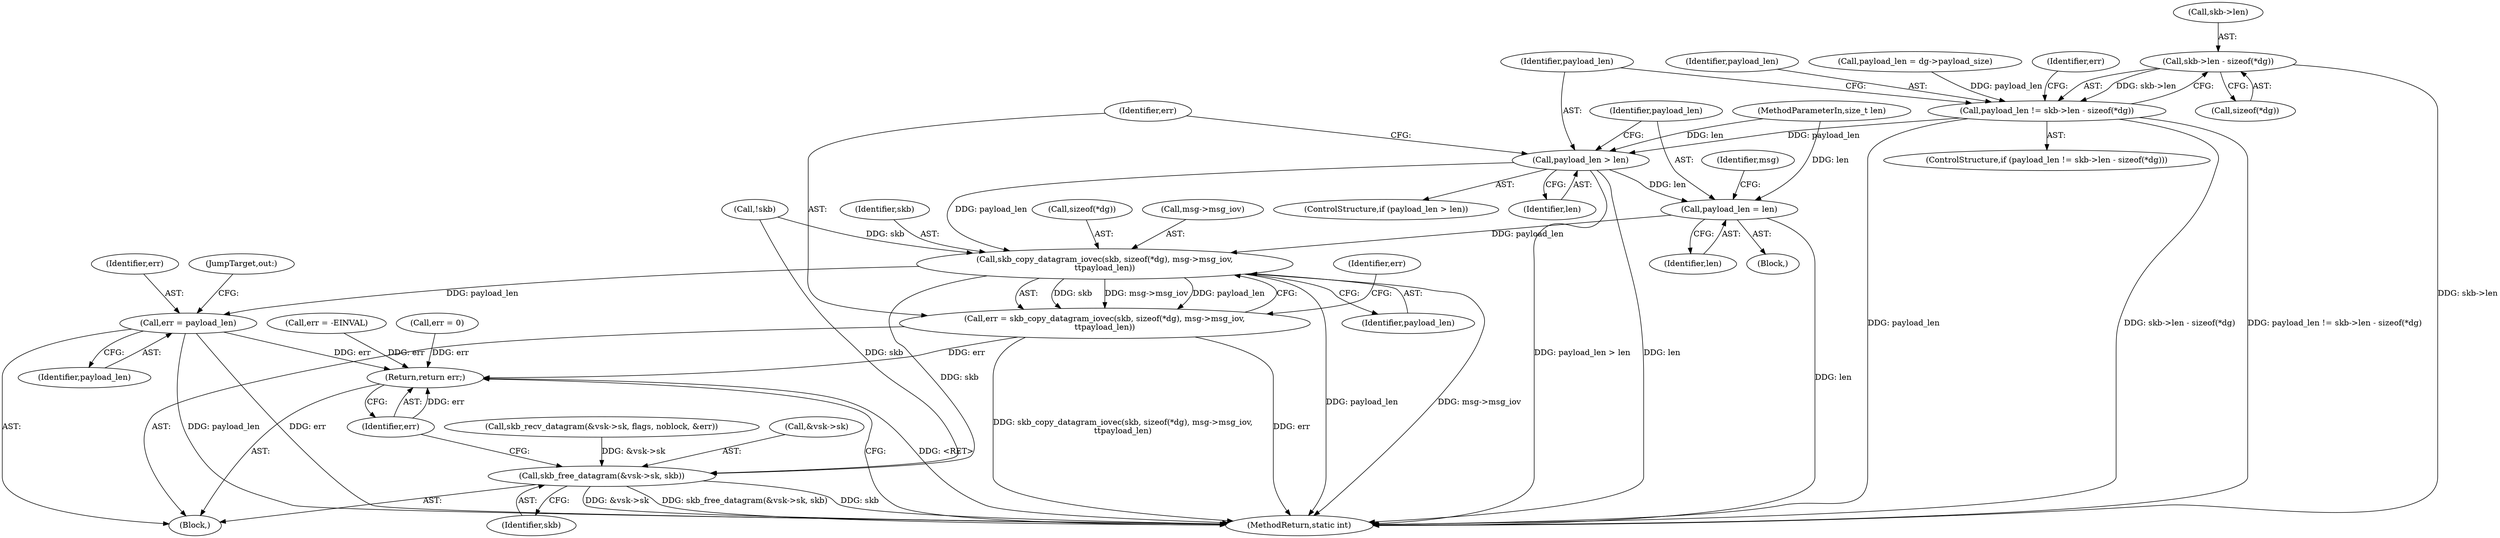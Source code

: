 digraph "0_linux_f3d3342602f8bcbf37d7c46641cb9bca7618eb1c_38@API" {
"1000176" [label="(Call,skb->len - sizeof(*dg))"];
"1000174" [label="(Call,payload_len != skb->len - sizeof(*dg))"];
"1000190" [label="(Call,payload_len > len)"];
"1000194" [label="(Call,payload_len = len)"];
"1000204" [label="(Call,skb_copy_datagram_iovec(skb, sizeof(*dg), msg->msg_iov,\n\t\tpayload_len))"];
"1000202" [label="(Call,err = skb_copy_datagram_iovec(skb, sizeof(*dg), msg->msg_iov,\n\t\tpayload_len))"];
"1000258" [label="(Return,return err;)"];
"1000248" [label="(Call,err = payload_len)"];
"1000252" [label="(Call,skb_free_datagram(&vsk->sk, skb))"];
"1000175" [label="(Identifier,payload_len)"];
"1000109" [label="(MethodParameterIn,size_t len)"];
"1000250" [label="(Identifier,payload_len)"];
"1000260" [label="(MethodReturn,static int)"];
"1000177" [label="(Call,skb->len)"];
"1000193" [label="(Block,)"];
"1000138" [label="(Call,skb_recv_datagram(&vsk->sk, flags, noblock, &err))"];
"1000203" [label="(Identifier,err)"];
"1000196" [label="(Identifier,len)"];
"1000111" [label="(Block,)"];
"1000202" [label="(Call,err = skb_copy_datagram_iovec(skb, sizeof(*dg), msg->msg_iov,\n\t\tpayload_len))"];
"1000173" [label="(ControlStructure,if (payload_len != skb->len - sizeof(*dg)))"];
"1000184" [label="(Call,err = -EINVAL)"];
"1000206" [label="(Call,sizeof(*dg))"];
"1000209" [label="(Call,msg->msg_iov)"];
"1000191" [label="(Identifier,payload_len)"];
"1000259" [label="(Identifier,err)"];
"1000190" [label="(Call,payload_len > len)"];
"1000257" [label="(Identifier,skb)"];
"1000258" [label="(Return,return err;)"];
"1000251" [label="(JumpTarget,out:)"];
"1000212" [label="(Identifier,payload_len)"];
"1000176" [label="(Call,skb->len - sizeof(*dg))"];
"1000174" [label="(Call,payload_len != skb->len - sizeof(*dg))"];
"1000152" [label="(Call,!skb)"];
"1000253" [label="(Call,&vsk->sk)"];
"1000248" [label="(Call,err = payload_len)"];
"1000189" [label="(ControlStructure,if (payload_len > len))"];
"1000214" [label="(Identifier,err)"];
"1000195" [label="(Identifier,payload_len)"];
"1000205" [label="(Identifier,skb)"];
"1000168" [label="(Call,payload_len = dg->payload_size)"];
"1000199" [label="(Identifier,msg)"];
"1000249" [label="(Identifier,err)"];
"1000180" [label="(Call,sizeof(*dg))"];
"1000192" [label="(Identifier,len)"];
"1000185" [label="(Identifier,err)"];
"1000133" [label="(Call,err = 0)"];
"1000204" [label="(Call,skb_copy_datagram_iovec(skb, sizeof(*dg), msg->msg_iov,\n\t\tpayload_len))"];
"1000252" [label="(Call,skb_free_datagram(&vsk->sk, skb))"];
"1000194" [label="(Call,payload_len = len)"];
"1000176" -> "1000174"  [label="AST: "];
"1000176" -> "1000180"  [label="CFG: "];
"1000177" -> "1000176"  [label="AST: "];
"1000180" -> "1000176"  [label="AST: "];
"1000174" -> "1000176"  [label="CFG: "];
"1000176" -> "1000260"  [label="DDG: skb->len"];
"1000176" -> "1000174"  [label="DDG: skb->len"];
"1000174" -> "1000173"  [label="AST: "];
"1000175" -> "1000174"  [label="AST: "];
"1000185" -> "1000174"  [label="CFG: "];
"1000191" -> "1000174"  [label="CFG: "];
"1000174" -> "1000260"  [label="DDG: skb->len - sizeof(*dg)"];
"1000174" -> "1000260"  [label="DDG: payload_len != skb->len - sizeof(*dg)"];
"1000174" -> "1000260"  [label="DDG: payload_len"];
"1000168" -> "1000174"  [label="DDG: payload_len"];
"1000174" -> "1000190"  [label="DDG: payload_len"];
"1000190" -> "1000189"  [label="AST: "];
"1000190" -> "1000192"  [label="CFG: "];
"1000191" -> "1000190"  [label="AST: "];
"1000192" -> "1000190"  [label="AST: "];
"1000195" -> "1000190"  [label="CFG: "];
"1000203" -> "1000190"  [label="CFG: "];
"1000190" -> "1000260"  [label="DDG: payload_len > len"];
"1000190" -> "1000260"  [label="DDG: len"];
"1000109" -> "1000190"  [label="DDG: len"];
"1000190" -> "1000194"  [label="DDG: len"];
"1000190" -> "1000204"  [label="DDG: payload_len"];
"1000194" -> "1000193"  [label="AST: "];
"1000194" -> "1000196"  [label="CFG: "];
"1000195" -> "1000194"  [label="AST: "];
"1000196" -> "1000194"  [label="AST: "];
"1000199" -> "1000194"  [label="CFG: "];
"1000194" -> "1000260"  [label="DDG: len"];
"1000109" -> "1000194"  [label="DDG: len"];
"1000194" -> "1000204"  [label="DDG: payload_len"];
"1000204" -> "1000202"  [label="AST: "];
"1000204" -> "1000212"  [label="CFG: "];
"1000205" -> "1000204"  [label="AST: "];
"1000206" -> "1000204"  [label="AST: "];
"1000209" -> "1000204"  [label="AST: "];
"1000212" -> "1000204"  [label="AST: "];
"1000202" -> "1000204"  [label="CFG: "];
"1000204" -> "1000260"  [label="DDG: payload_len"];
"1000204" -> "1000260"  [label="DDG: msg->msg_iov"];
"1000204" -> "1000202"  [label="DDG: skb"];
"1000204" -> "1000202"  [label="DDG: msg->msg_iov"];
"1000204" -> "1000202"  [label="DDG: payload_len"];
"1000152" -> "1000204"  [label="DDG: skb"];
"1000204" -> "1000248"  [label="DDG: payload_len"];
"1000204" -> "1000252"  [label="DDG: skb"];
"1000202" -> "1000111"  [label="AST: "];
"1000203" -> "1000202"  [label="AST: "];
"1000214" -> "1000202"  [label="CFG: "];
"1000202" -> "1000260"  [label="DDG: err"];
"1000202" -> "1000260"  [label="DDG: skb_copy_datagram_iovec(skb, sizeof(*dg), msg->msg_iov,\n\t\tpayload_len)"];
"1000202" -> "1000258"  [label="DDG: err"];
"1000258" -> "1000111"  [label="AST: "];
"1000258" -> "1000259"  [label="CFG: "];
"1000259" -> "1000258"  [label="AST: "];
"1000260" -> "1000258"  [label="CFG: "];
"1000258" -> "1000260"  [label="DDG: <RET>"];
"1000259" -> "1000258"  [label="DDG: err"];
"1000184" -> "1000258"  [label="DDG: err"];
"1000133" -> "1000258"  [label="DDG: err"];
"1000248" -> "1000258"  [label="DDG: err"];
"1000248" -> "1000111"  [label="AST: "];
"1000248" -> "1000250"  [label="CFG: "];
"1000249" -> "1000248"  [label="AST: "];
"1000250" -> "1000248"  [label="AST: "];
"1000251" -> "1000248"  [label="CFG: "];
"1000248" -> "1000260"  [label="DDG: payload_len"];
"1000248" -> "1000260"  [label="DDG: err"];
"1000252" -> "1000111"  [label="AST: "];
"1000252" -> "1000257"  [label="CFG: "];
"1000253" -> "1000252"  [label="AST: "];
"1000257" -> "1000252"  [label="AST: "];
"1000259" -> "1000252"  [label="CFG: "];
"1000252" -> "1000260"  [label="DDG: &vsk->sk"];
"1000252" -> "1000260"  [label="DDG: skb_free_datagram(&vsk->sk, skb)"];
"1000252" -> "1000260"  [label="DDG: skb"];
"1000138" -> "1000252"  [label="DDG: &vsk->sk"];
"1000152" -> "1000252"  [label="DDG: skb"];
}
